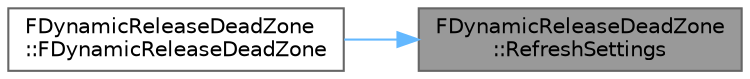 digraph "FDynamicReleaseDeadZone::RefreshSettings"
{
 // INTERACTIVE_SVG=YES
 // LATEX_PDF_SIZE
  bgcolor="transparent";
  edge [fontname=Helvetica,fontsize=10,labelfontname=Helvetica,labelfontsize=10];
  node [fontname=Helvetica,fontsize=10,shape=box,height=0.2,width=0.4];
  rankdir="RL";
  Node1 [id="Node000001",label="FDynamicReleaseDeadZone\l::RefreshSettings",height=0.2,width=0.4,color="gray40", fillcolor="grey60", style="filled", fontcolor="black",tooltip=" "];
  Node1 -> Node2 [id="edge1_Node000001_Node000002",dir="back",color="steelblue1",style="solid",tooltip=" "];
  Node2 [id="Node000002",label="FDynamicReleaseDeadZone\l::FDynamicReleaseDeadZone",height=0.2,width=0.4,color="grey40", fillcolor="white", style="filled",URL="$df/d79/structFDynamicReleaseDeadZone.html#a2cb703a1e1513eab691f4f9e4a4db3f5",tooltip=" "];
}
